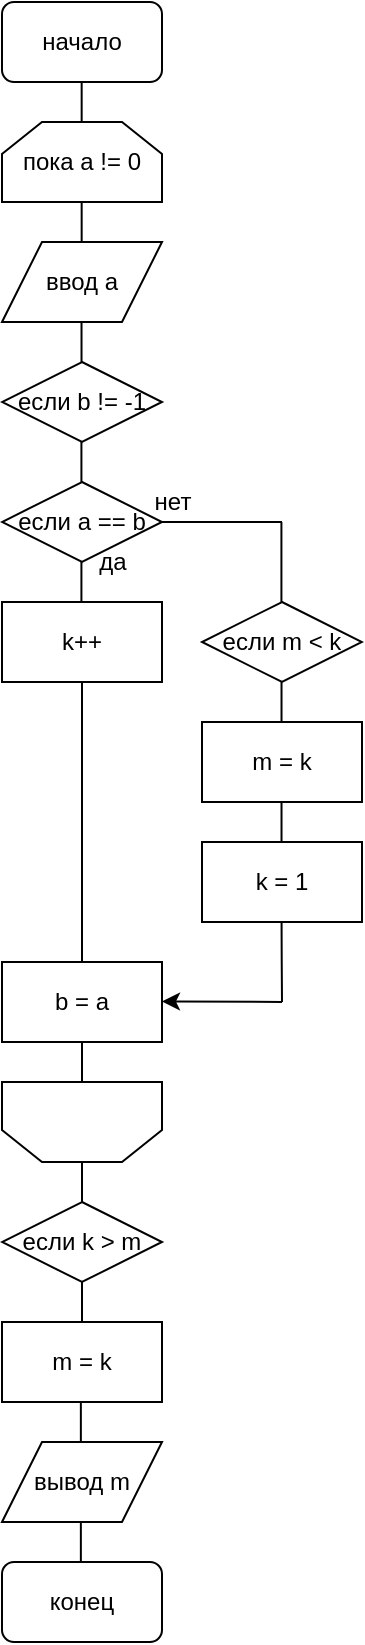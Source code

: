 <mxfile version="14.8.3" type="github">
  <diagram id="jxAJT3Dp_lEYtX4IT00w" name="Page-1">
    <mxGraphModel dx="1173" dy="682" grid="1" gridSize="10" guides="1" tooltips="1" connect="1" arrows="1" fold="1" page="1" pageScale="1" pageWidth="827" pageHeight="1169" math="0" shadow="0">
      <root>
        <mxCell id="0" />
        <mxCell id="1" parent="0" />
        <mxCell id="q-B6tYfIVw1v354TyaNC-1" value="начало" style="rounded=1;whiteSpace=wrap;html=1;" parent="1" vertex="1">
          <mxGeometry x="160" y="10" width="80" height="40" as="geometry" />
        </mxCell>
        <mxCell id="q-B6tYfIVw1v354TyaNC-2" value="ввод a" style="shape=parallelogram;perimeter=parallelogramPerimeter;whiteSpace=wrap;html=1;fixedSize=1;" parent="1" vertex="1">
          <mxGeometry x="160" y="130" width="80" height="40" as="geometry" />
        </mxCell>
        <mxCell id="q-B6tYfIVw1v354TyaNC-3" value="" style="endArrow=none;html=1;" parent="1" edge="1">
          <mxGeometry width="50" height="50" relative="1" as="geometry">
            <mxPoint x="199.83" y="70" as="sourcePoint" />
            <mxPoint x="199.83" y="50" as="targetPoint" />
            <Array as="points">
              <mxPoint x="199.83" y="60" />
            </Array>
          </mxGeometry>
        </mxCell>
        <mxCell id="q-B6tYfIVw1v354TyaNC-4" value="" style="endArrow=none;html=1;" parent="1" edge="1">
          <mxGeometry width="50" height="50" relative="1" as="geometry">
            <mxPoint x="199.83" y="130" as="sourcePoint" />
            <mxPoint x="199.83" y="110" as="targetPoint" />
            <Array as="points">
              <mxPoint x="199.83" y="120" />
            </Array>
          </mxGeometry>
        </mxCell>
        <mxCell id="q-B6tYfIVw1v354TyaNC-19" value="конец" style="rounded=1;whiteSpace=wrap;html=1;" parent="1" vertex="1">
          <mxGeometry x="160" y="790" width="80" height="40" as="geometry" />
        </mxCell>
        <mxCell id="q-B6tYfIVw1v354TyaNC-56" value="" style="endArrow=none;html=1;" parent="1" edge="1">
          <mxGeometry width="50" height="50" relative="1" as="geometry">
            <mxPoint x="199.43" y="790" as="sourcePoint" />
            <mxPoint x="199.43" y="770" as="targetPoint" />
          </mxGeometry>
        </mxCell>
        <mxCell id="as-uDfVPaRtVAODGeOcq-2" value="пока a != 0" style="shape=loopLimit;whiteSpace=wrap;html=1;size=20;" parent="1" vertex="1">
          <mxGeometry x="160" y="70" width="80" height="40" as="geometry" />
        </mxCell>
        <mxCell id="as-uDfVPaRtVAODGeOcq-5" value="" style="endArrow=none;html=1;" parent="1" edge="1">
          <mxGeometry width="50" height="50" relative="1" as="geometry">
            <mxPoint x="199.76" y="190" as="sourcePoint" />
            <mxPoint x="199.76" y="170" as="targetPoint" />
            <Array as="points">
              <mxPoint x="199.76" y="180" />
            </Array>
          </mxGeometry>
        </mxCell>
        <mxCell id="0Lpr6tSooY7eldmH0HWz-1" value="если b != -1" style="rhombus;whiteSpace=wrap;html=1;" vertex="1" parent="1">
          <mxGeometry x="160" y="190" width="80" height="40" as="geometry" />
        </mxCell>
        <mxCell id="0Lpr6tSooY7eldmH0HWz-2" value="" style="endArrow=none;html=1;" edge="1" parent="1">
          <mxGeometry width="50" height="50" relative="1" as="geometry">
            <mxPoint x="199.71" y="250" as="sourcePoint" />
            <mxPoint x="199.71" y="230" as="targetPoint" />
            <Array as="points">
              <mxPoint x="199.71" y="240" />
            </Array>
          </mxGeometry>
        </mxCell>
        <mxCell id="0Lpr6tSooY7eldmH0HWz-3" value="если a == b" style="rhombus;whiteSpace=wrap;html=1;" vertex="1" parent="1">
          <mxGeometry x="160" y="250" width="80" height="40" as="geometry" />
        </mxCell>
        <mxCell id="0Lpr6tSooY7eldmH0HWz-4" value="" style="endArrow=none;html=1;" edge="1" parent="1">
          <mxGeometry width="50" height="50" relative="1" as="geometry">
            <mxPoint x="199.71" y="310" as="sourcePoint" />
            <mxPoint x="199.71" y="290" as="targetPoint" />
            <Array as="points">
              <mxPoint x="199.71" y="300" />
            </Array>
          </mxGeometry>
        </mxCell>
        <mxCell id="0Lpr6tSooY7eldmH0HWz-5" value="да" style="text;html=1;align=center;verticalAlign=middle;resizable=0;points=[];autosize=1;strokeColor=none;" vertex="1" parent="1">
          <mxGeometry x="200" y="280" width="30" height="20" as="geometry" />
        </mxCell>
        <mxCell id="0Lpr6tSooY7eldmH0HWz-6" value="нет" style="text;html=1;align=center;verticalAlign=middle;resizable=0;points=[];autosize=1;strokeColor=none;" vertex="1" parent="1">
          <mxGeometry x="230" y="250" width="30" height="20" as="geometry" />
        </mxCell>
        <mxCell id="0Lpr6tSooY7eldmH0HWz-7" value="" style="endArrow=none;html=1;" edge="1" parent="1">
          <mxGeometry width="50" height="50" relative="1" as="geometry">
            <mxPoint x="240" y="270" as="sourcePoint" />
            <mxPoint x="300" y="270" as="targetPoint" />
          </mxGeometry>
        </mxCell>
        <mxCell id="0Lpr6tSooY7eldmH0HWz-8" value="k++" style="rounded=0;whiteSpace=wrap;html=1;" vertex="1" parent="1">
          <mxGeometry x="160" y="310" width="80" height="40" as="geometry" />
        </mxCell>
        <mxCell id="0Lpr6tSooY7eldmH0HWz-9" value="если m &amp;lt; k" style="rhombus;whiteSpace=wrap;html=1;" vertex="1" parent="1">
          <mxGeometry x="260" y="310" width="80" height="40" as="geometry" />
        </mxCell>
        <mxCell id="0Lpr6tSooY7eldmH0HWz-10" value="" style="endArrow=none;html=1;" edge="1" parent="1">
          <mxGeometry width="50" height="50" relative="1" as="geometry">
            <mxPoint x="299.71" y="310" as="sourcePoint" />
            <mxPoint x="299.71" y="270" as="targetPoint" />
          </mxGeometry>
        </mxCell>
        <mxCell id="0Lpr6tSooY7eldmH0HWz-11" value="m = k" style="rounded=0;whiteSpace=wrap;html=1;" vertex="1" parent="1">
          <mxGeometry x="260" y="370" width="80" height="40" as="geometry" />
        </mxCell>
        <mxCell id="0Lpr6tSooY7eldmH0HWz-13" value="" style="endArrow=none;html=1;" edge="1" parent="1">
          <mxGeometry width="50" height="50" relative="1" as="geometry">
            <mxPoint x="299.76" y="370" as="sourcePoint" />
            <mxPoint x="299.76" y="350" as="targetPoint" />
            <Array as="points">
              <mxPoint x="299.76" y="360" />
            </Array>
          </mxGeometry>
        </mxCell>
        <mxCell id="0Lpr6tSooY7eldmH0HWz-14" value="k = 1" style="rounded=0;whiteSpace=wrap;html=1;" vertex="1" parent="1">
          <mxGeometry x="260" y="430" width="80" height="40" as="geometry" />
        </mxCell>
        <mxCell id="0Lpr6tSooY7eldmH0HWz-15" value="" style="endArrow=none;html=1;" edge="1" parent="1">
          <mxGeometry width="50" height="50" relative="1" as="geometry">
            <mxPoint x="299.76" y="430" as="sourcePoint" />
            <mxPoint x="299.76" y="410" as="targetPoint" />
            <Array as="points">
              <mxPoint x="299.76" y="420" />
            </Array>
          </mxGeometry>
        </mxCell>
        <mxCell id="0Lpr6tSooY7eldmH0HWz-16" value="" style="endArrow=none;html=1;" edge="1" parent="1">
          <mxGeometry width="50" height="50" relative="1" as="geometry">
            <mxPoint x="200" y="490" as="sourcePoint" />
            <mxPoint x="200" y="350" as="targetPoint" />
          </mxGeometry>
        </mxCell>
        <mxCell id="0Lpr6tSooY7eldmH0HWz-17" value="b = a" style="rounded=0;whiteSpace=wrap;html=1;" vertex="1" parent="1">
          <mxGeometry x="160" y="490" width="80" height="40" as="geometry" />
        </mxCell>
        <mxCell id="0Lpr6tSooY7eldmH0HWz-18" value="" style="endArrow=classic;html=1;" edge="1" parent="1">
          <mxGeometry width="50" height="50" relative="1" as="geometry">
            <mxPoint x="300" y="510" as="sourcePoint" />
            <mxPoint x="240" y="509.71" as="targetPoint" />
          </mxGeometry>
        </mxCell>
        <mxCell id="0Lpr6tSooY7eldmH0HWz-19" value="" style="endArrow=none;html=1;" edge="1" parent="1">
          <mxGeometry width="50" height="50" relative="1" as="geometry">
            <mxPoint x="300" y="510" as="sourcePoint" />
            <mxPoint x="299.8" y="470" as="targetPoint" />
            <Array as="points">
              <mxPoint x="299.8" y="480" />
            </Array>
          </mxGeometry>
        </mxCell>
        <mxCell id="0Lpr6tSooY7eldmH0HWz-20" value="если k &amp;gt; m" style="rhombus;whiteSpace=wrap;html=1;" vertex="1" parent="1">
          <mxGeometry x="160" y="610" width="80" height="40" as="geometry" />
        </mxCell>
        <mxCell id="0Lpr6tSooY7eldmH0HWz-21" value="m = k" style="rounded=0;whiteSpace=wrap;html=1;" vertex="1" parent="1">
          <mxGeometry x="160" y="670" width="80" height="40" as="geometry" />
        </mxCell>
        <mxCell id="0Lpr6tSooY7eldmH0HWz-22" value="вывод m" style="shape=parallelogram;perimeter=parallelogramPerimeter;whiteSpace=wrap;html=1;fixedSize=1;" vertex="1" parent="1">
          <mxGeometry x="160" y="730" width="80" height="40" as="geometry" />
        </mxCell>
        <mxCell id="0Lpr6tSooY7eldmH0HWz-23" value="" style="shape=loopLimit;whiteSpace=wrap;html=1;size=20;rotation=-180;" vertex="1" parent="1">
          <mxGeometry x="160" y="550" width="80" height="40" as="geometry" />
        </mxCell>
        <mxCell id="0Lpr6tSooY7eldmH0HWz-24" value="" style="endArrow=none;html=1;" edge="1" parent="1">
          <mxGeometry width="50" height="50" relative="1" as="geometry">
            <mxPoint x="200" y="550" as="sourcePoint" />
            <mxPoint x="200" y="530" as="targetPoint" />
            <Array as="points">
              <mxPoint x="200" y="540" />
            </Array>
          </mxGeometry>
        </mxCell>
        <mxCell id="0Lpr6tSooY7eldmH0HWz-25" value="" style="endArrow=none;html=1;" edge="1" parent="1">
          <mxGeometry width="50" height="50" relative="1" as="geometry">
            <mxPoint x="200" y="610" as="sourcePoint" />
            <mxPoint x="200" y="590" as="targetPoint" />
            <Array as="points">
              <mxPoint x="200" y="600" />
            </Array>
          </mxGeometry>
        </mxCell>
        <mxCell id="0Lpr6tSooY7eldmH0HWz-26" value="" style="endArrow=none;html=1;" edge="1" parent="1">
          <mxGeometry width="50" height="50" relative="1" as="geometry">
            <mxPoint x="200" y="670" as="sourcePoint" />
            <mxPoint x="200" y="650" as="targetPoint" />
            <Array as="points">
              <mxPoint x="200" y="660" />
            </Array>
          </mxGeometry>
        </mxCell>
        <mxCell id="0Lpr6tSooY7eldmH0HWz-27" value="" style="endArrow=none;html=1;" edge="1" parent="1">
          <mxGeometry width="50" height="50" relative="1" as="geometry">
            <mxPoint x="199.43" y="730" as="sourcePoint" />
            <mxPoint x="199.43" y="710" as="targetPoint" />
            <Array as="points">
              <mxPoint x="199.43" y="720" />
            </Array>
          </mxGeometry>
        </mxCell>
      </root>
    </mxGraphModel>
  </diagram>
</mxfile>
